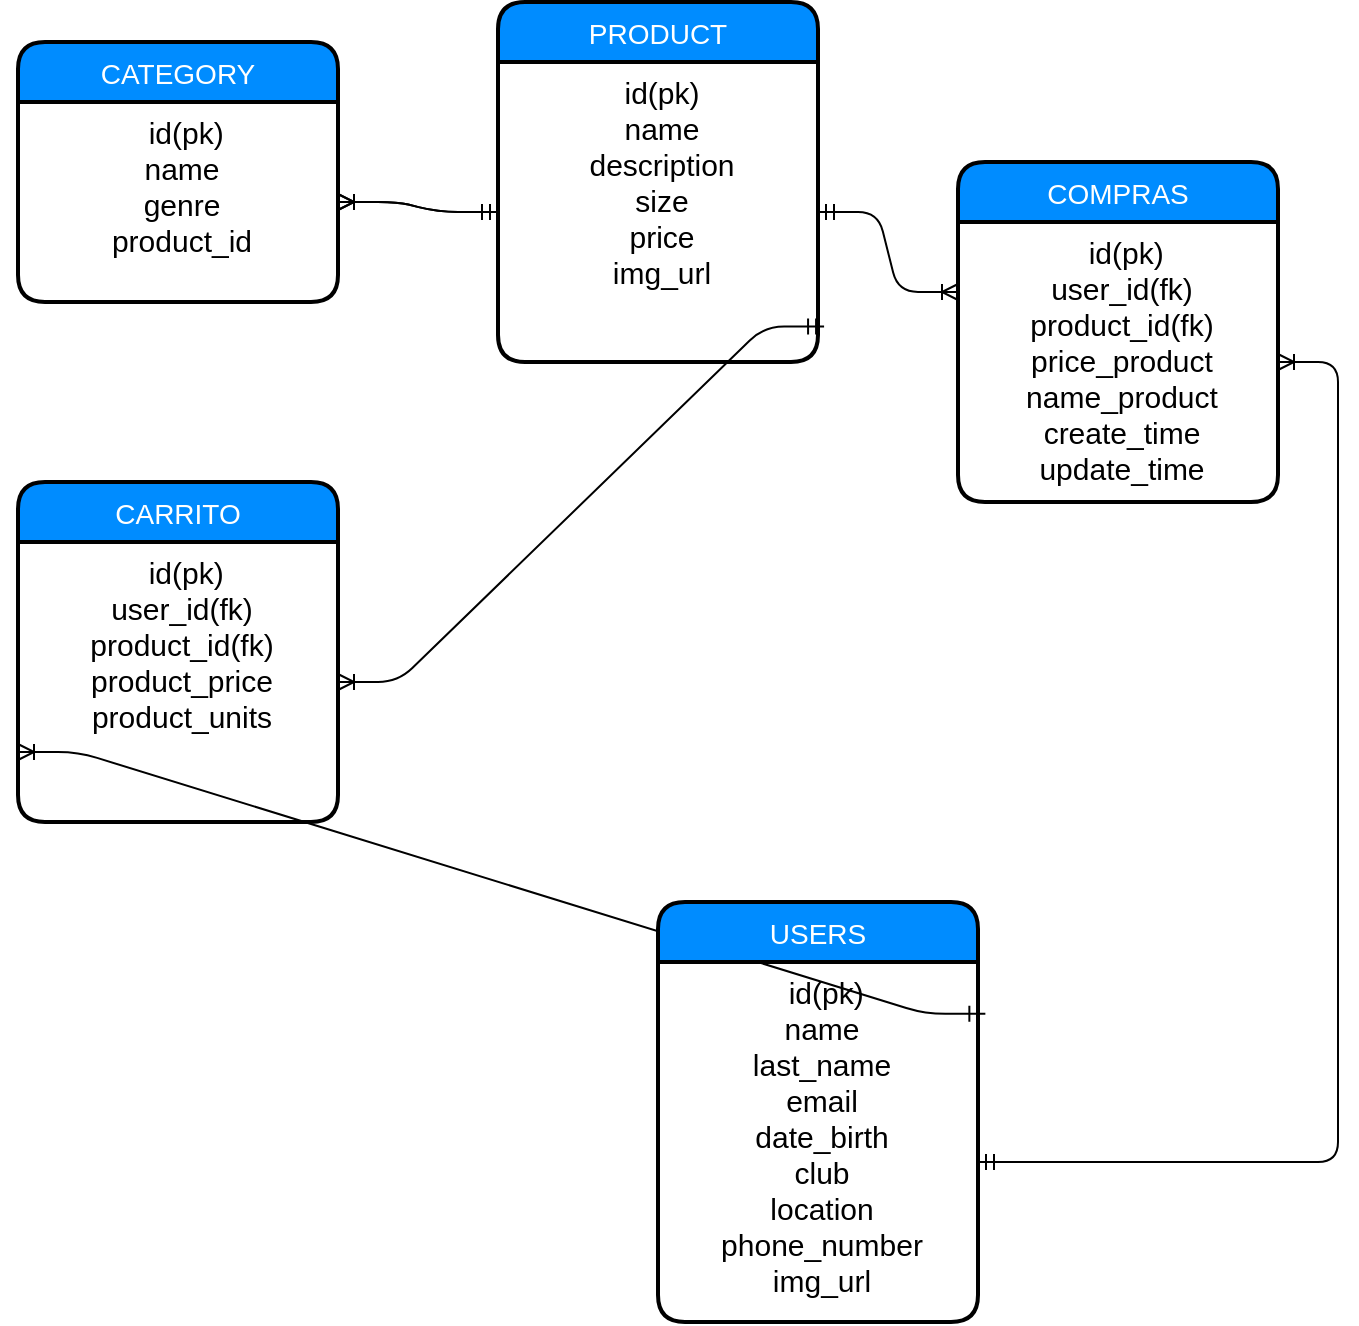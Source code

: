 <mxfile version="13.3.0" type="github"><diagram id="0SceV9Tw2eNS_dVtyizj" name="Page-1"><mxGraphModel dx="2856" dy="536" grid="1" gridSize="10" guides="1" tooltips="1" connect="1" arrows="1" fold="1" page="1" pageScale="1" pageWidth="827" pageHeight="1169" math="0" shadow="0"><root><mxCell id="0"/><mxCell id="1" parent="0"/><mxCell id="3x2QhY0ybMiL7ci-UpE7-8" style="edgeStyle=orthogonalEdgeStyle;rounded=0;orthogonalLoop=1;jettySize=auto;html=1;exitX=0;exitY=0.5;exitDx=0;exitDy=0;entryX=0.5;entryY=1;entryDx=0;entryDy=0;startArrow=ERmandOne;startFill=0;endArrow=ERoneToMany;endFill=0;fontColor=#FF0000;" edge="1" parent="1"><mxGeometry relative="1" as="geometry"><mxPoint x="-540" y="1071" as="targetPoint"/></mxGeometry></mxCell><mxCell id="3x2QhY0ybMiL7ci-UpE7-9" style="edgeStyle=orthogonalEdgeStyle;rounded=0;orthogonalLoop=1;jettySize=auto;html=1;exitX=1;exitY=0.25;exitDx=0;exitDy=0;entryX=0;entryY=0.25;entryDx=0;entryDy=0;startArrow=ERmandOne;startFill=0;endArrow=ERoneToMany;endFill=0;fontColor=#FF0000;" edge="1" parent="1"><mxGeometry relative="1" as="geometry"><mxPoint x="-1150" y="1001" as="sourcePoint"/></mxGeometry></mxCell><mxCell id="3x2QhY0ybMiL7ci-UpE7-10" style="edgeStyle=orthogonalEdgeStyle;rounded=0;orthogonalLoop=1;jettySize=auto;html=1;exitX=0;exitY=0.5;exitDx=0;exitDy=0;entryX=1;entryY=0.25;entryDx=0;entryDy=0;startArrow=ERmandOne;startFill=0;endArrow=ERoneToMany;endFill=0;fontColor=#FF0000;" edge="1" parent="1"><mxGeometry relative="1" as="geometry"><mxPoint x="-785" y="1001" as="targetPoint"/></mxGeometry></mxCell><mxCell id="3x2QhY0ybMiL7ci-UpE7-24" value="CATEGORY" style="swimlane;childLayout=stackLayout;horizontal=1;startSize=30;horizontalStack=0;fillColor=#008cff;fontColor=#FFFFFF;rounded=1;fontSize=14;fontStyle=0;strokeWidth=2;resizeParent=0;resizeLast=1;shadow=0;dashed=0;align=center;glass=0;comic=0;" vertex="1" parent="1"><mxGeometry x="-1550" y="60" width="160" height="130" as="geometry"/></mxCell><mxCell id="3x2QhY0ybMiL7ci-UpE7-25" value=" id(pk)&#10;name&#10;genre&#10;product_id&#10;" style="align=center;strokeColor=none;fillColor=none;spacingLeft=4;fontSize=15;verticalAlign=top;resizable=0;rotatable=0;part=1;" vertex="1" parent="3x2QhY0ybMiL7ci-UpE7-24"><mxGeometry y="30" width="160" height="100" as="geometry"/></mxCell><mxCell id="3x2QhY0ybMiL7ci-UpE7-22" value="COMPRAS" style="swimlane;childLayout=stackLayout;horizontal=1;startSize=30;horizontalStack=0;fillColor=#008cff;fontColor=#FFFFFF;rounded=1;fontSize=14;fontStyle=0;strokeWidth=2;resizeParent=0;resizeLast=1;shadow=0;dashed=0;align=center;glass=0;comic=0;" vertex="1" parent="1"><mxGeometry x="-1080" y="120" width="160" height="170" as="geometry"/></mxCell><mxCell id="3x2QhY0ybMiL7ci-UpE7-23" value=" id(pk)&#10;user_id(fk)&#10;product_id(fk)&#10;price_product&#10;name_product&#10;create_time&#10;update_time&#10;" style="align=center;strokeColor=none;fillColor=none;spacingLeft=4;fontSize=15;verticalAlign=top;resizable=0;rotatable=0;part=1;" vertex="1" parent="3x2QhY0ybMiL7ci-UpE7-22"><mxGeometry y="30" width="160" height="140" as="geometry"/></mxCell><mxCell id="3x2QhY0ybMiL7ci-UpE7-15" value="CARRITO" style="swimlane;childLayout=stackLayout;horizontal=1;startSize=30;horizontalStack=0;fillColor=#008cff;fontColor=#FFFFFF;rounded=1;fontSize=14;fontStyle=0;strokeWidth=2;resizeParent=0;resizeLast=1;shadow=0;dashed=0;align=center;glass=0;comic=0;" vertex="1" parent="1"><mxGeometry x="-1550" y="280" width="160" height="170" as="geometry"/></mxCell><mxCell id="3x2QhY0ybMiL7ci-UpE7-16" value=" id(pk)&#10;user_id(fk)&#10;product_id(fk)&#10;product_price&#10;product_units&#10;" style="align=center;strokeColor=none;fillColor=none;spacingLeft=4;fontSize=15;verticalAlign=top;resizable=0;rotatable=0;part=1;" vertex="1" parent="3x2QhY0ybMiL7ci-UpE7-15"><mxGeometry y="30" width="160" height="140" as="geometry"/></mxCell><mxCell id="3x2QhY0ybMiL7ci-UpE7-18" value="PRODUCT" style="swimlane;childLayout=stackLayout;horizontal=1;startSize=30;horizontalStack=0;fillColor=#008cff;fontColor=#FFFFFF;rounded=1;fontSize=14;fontStyle=0;strokeWidth=2;resizeParent=0;resizeLast=1;shadow=0;dashed=0;align=center;glass=0;comic=0;" vertex="1" parent="1"><mxGeometry x="-1310" y="40" width="160" height="180" as="geometry"/></mxCell><mxCell id="3x2QhY0ybMiL7ci-UpE7-19" value="id(pk)&#10;name&#10;description&#10;size&#10;price&#10;img_url&#10;&#10;" style="align=center;strokeColor=none;fillColor=none;spacingLeft=4;fontSize=15;verticalAlign=top;resizable=0;rotatable=0;part=1;" vertex="1" parent="3x2QhY0ybMiL7ci-UpE7-18"><mxGeometry y="30" width="160" height="150" as="geometry"/></mxCell><mxCell id="3x2QhY0ybMiL7ci-UpE7-35" value="" style="edgeStyle=entityRelationEdgeStyle;fontSize=12;html=1;endArrow=ERoneToMany;startArrow=ERmandOne;exitX=1.019;exitY=0.882;exitDx=0;exitDy=0;exitPerimeter=0;" edge="1" parent="1" source="3x2QhY0ybMiL7ci-UpE7-19" target="3x2QhY0ybMiL7ci-UpE7-16"><mxGeometry width="100" height="100" relative="1" as="geometry"><mxPoint x="-1360" y="350" as="sourcePoint"/><mxPoint x="-1260" y="250" as="targetPoint"/></mxGeometry></mxCell><mxCell id="3x2QhY0ybMiL7ci-UpE7-36" value="" style="edgeStyle=entityRelationEdgeStyle;fontSize=12;html=1;endArrow=ERoneToMany;startArrow=ERmandOne;" edge="1" parent="1" source="3x2QhY0ybMiL7ci-UpE7-19" target="3x2QhY0ybMiL7ci-UpE7-25"><mxGeometry width="100" height="100" relative="1" as="geometry"><mxPoint x="-1360" y="60" as="sourcePoint"/><mxPoint x="-1190" y="250" as="targetPoint"/></mxGeometry></mxCell><mxCell id="3x2QhY0ybMiL7ci-UpE7-37" value="" style="edgeStyle=entityRelationEdgeStyle;fontSize=12;html=1;endArrow=ERoneToMany;startArrow=ERmandOne;" edge="1" parent="1" source="3x2QhY0ybMiL7ci-UpE7-19" target="3x2QhY0ybMiL7ci-UpE7-25"><mxGeometry width="100" height="100" relative="1" as="geometry"><mxPoint x="-1360" y="60" as="sourcePoint"/><mxPoint x="-1190" y="250" as="targetPoint"/></mxGeometry></mxCell><mxCell id="3x2QhY0ybMiL7ci-UpE7-38" value="" style="edgeStyle=entityRelationEdgeStyle;fontSize=12;html=1;endArrow=ERoneToMany;startArrow=ERmandOne;entryX=0;entryY=0.75;entryDx=0;entryDy=0;exitX=1.023;exitY=0.144;exitDx=0;exitDy=0;exitPerimeter=0;" edge="1" parent="1" source="3x2QhY0ybMiL7ci-UpE7-13" target="3x2QhY0ybMiL7ci-UpE7-16"><mxGeometry width="100" height="100" relative="1" as="geometry"><mxPoint x="-1340" y="580" as="sourcePoint"/><mxPoint x="-1120" y="470" as="targetPoint"/></mxGeometry></mxCell><mxCell id="3x2QhY0ybMiL7ci-UpE7-12" value="USERS" style="swimlane;childLayout=stackLayout;horizontal=1;startSize=30;horizontalStack=0;fillColor=#008cff;fontColor=#FFFFFF;rounded=1;fontSize=14;fontStyle=0;strokeWidth=2;resizeParent=0;resizeLast=1;shadow=0;dashed=0;align=center;glass=0;comic=0;" vertex="1" parent="1"><mxGeometry x="-1230" y="490" width="160" height="210" as="geometry"/></mxCell><mxCell id="3x2QhY0ybMiL7ci-UpE7-13" value=" id(pk)&#10;name&#10;last_name&#10;email&#10;date_birth&#10;club&#10;location&#10;phone_number&#10;img_url&#10;" style="align=center;strokeColor=none;fillColor=none;spacingLeft=4;fontSize=15;verticalAlign=top;resizable=0;rotatable=0;part=1;" vertex="1" parent="3x2QhY0ybMiL7ci-UpE7-12"><mxGeometry y="30" width="160" height="180" as="geometry"/></mxCell><mxCell id="3x2QhY0ybMiL7ci-UpE7-40" value="" style="edgeStyle=entityRelationEdgeStyle;fontSize=12;html=1;endArrow=ERoneToMany;startArrow=ERmandOne;" edge="1" parent="1" target="3x2QhY0ybMiL7ci-UpE7-23"><mxGeometry width="100" height="100" relative="1" as="geometry"><mxPoint x="-1070" y="620" as="sourcePoint"/><mxPoint x="-970" y="520" as="targetPoint"/></mxGeometry></mxCell><mxCell id="3x2QhY0ybMiL7ci-UpE7-41" value="" style="edgeStyle=entityRelationEdgeStyle;fontSize=12;html=1;endArrow=ERoneToMany;startArrow=ERmandOne;exitX=1;exitY=0.5;exitDx=0;exitDy=0;entryX=0;entryY=0.25;entryDx=0;entryDy=0;" edge="1" parent="1" source="3x2QhY0ybMiL7ci-UpE7-19" target="3x2QhY0ybMiL7ci-UpE7-23"><mxGeometry width="100" height="100" relative="1" as="geometry"><mxPoint x="-1140" y="150" as="sourcePoint"/><mxPoint x="-1030" y="50" as="targetPoint"/></mxGeometry></mxCell></root></mxGraphModel></diagram></mxfile>
